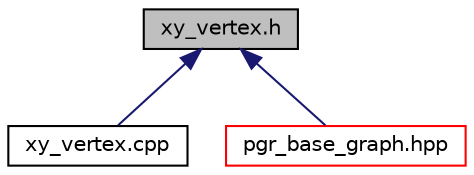 digraph "xy_vertex.h"
{
  edge [fontname="Helvetica",fontsize="10",labelfontname="Helvetica",labelfontsize="10"];
  node [fontname="Helvetica",fontsize="10",shape=record];
  Node7 [label="xy_vertex.h",height=0.2,width=0.4,color="black", fillcolor="grey75", style="filled", fontcolor="black"];
  Node7 -> Node8 [dir="back",color="midnightblue",fontsize="10",style="solid",fontname="Helvetica"];
  Node8 [label="xy_vertex.cpp",height=0.2,width=0.4,color="black", fillcolor="white", style="filled",URL="$xy__vertex_8cpp.html"];
  Node7 -> Node9 [dir="back",color="midnightblue",fontsize="10",style="solid",fontname="Helvetica"];
  Node9 [label="pgr_base_graph.hpp",height=0.2,width=0.4,color="red", fillcolor="white", style="filled",URL="$pgr__base__graph_8hpp.html"];
}
